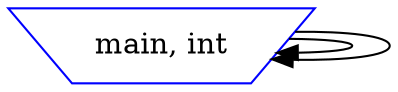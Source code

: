 digraph G {

node_main_45 [label="main, int" shape=invtrapezium color=blue];

node_main_45 -> node_main_45

node_main_45 -> node_main_45

}
